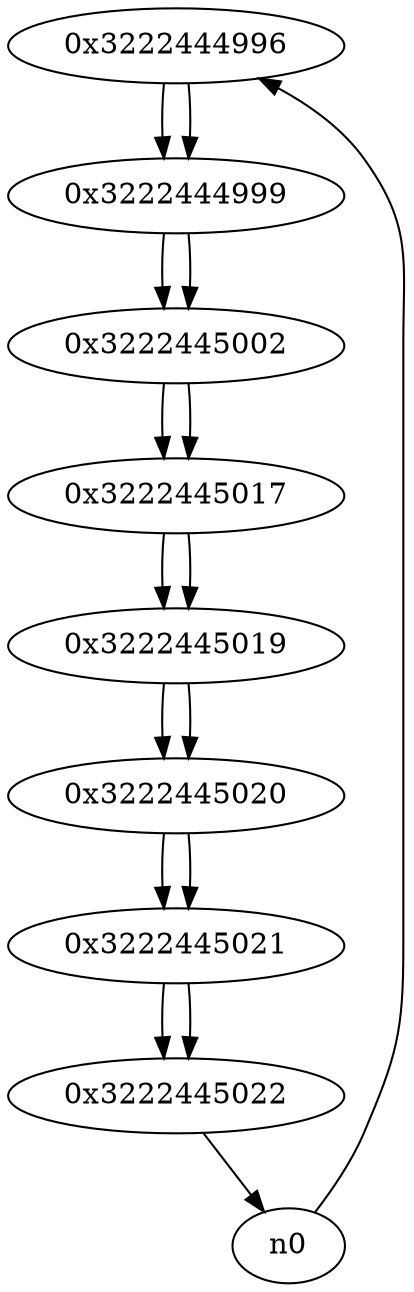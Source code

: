 digraph G{
/* nodes */
  n1 [label="0x3222444996"]
  n2 [label="0x3222444999"]
  n3 [label="0x3222445002"]
  n4 [label="0x3222445017"]
  n5 [label="0x3222445019"]
  n6 [label="0x3222445020"]
  n7 [label="0x3222445021"]
  n8 [label="0x3222445022"]
/* edges */
n1 -> n2;
n0 -> n1;
n2 -> n3;
n1 -> n2;
n3 -> n4;
n2 -> n3;
n4 -> n5;
n3 -> n4;
n5 -> n6;
n4 -> n5;
n6 -> n7;
n5 -> n6;
n7 -> n8;
n6 -> n7;
n8 -> n0;
n7 -> n8;
}
